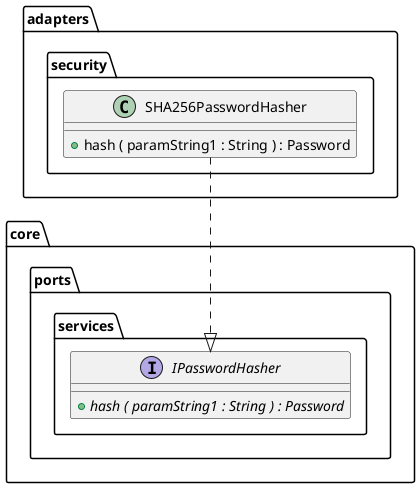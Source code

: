 @startuml

class adapters.security.SHA256PasswordHasher {
	{method} +hash ( paramString1 : String ) : Password
}


interface core.ports.services.IPasswordHasher {
	{method}  {abstract} +hash ( paramString1 : String ) : Password
}



adapters.security.SHA256PasswordHasher ..|>  core.ports.services.IPasswordHasher


@enduml